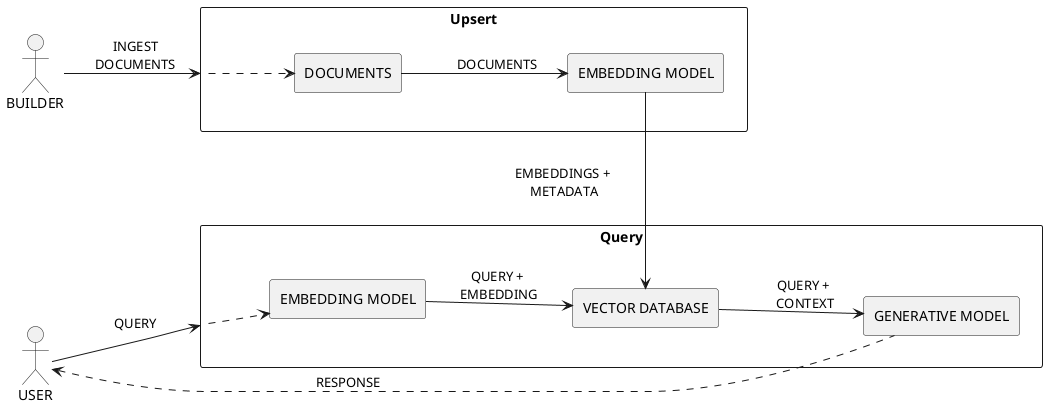 @startuml

left to right direction

' Define standalone rectangles
Actor USER
Actor BUILDER

rectangle "Query" as QUERY_SERVICE { 
    rectangle "EMBEDDING MODEL" as EMBEDDING_MODEL_1
    rectangle "VECTOR DATABASE" as VECTOR_DATABASE
    rectangle "GENERATIVE MODEL" as GENERATIVE_MODEL
}
rectangle "Upsert" as INGESTION_SERVICE {
    rectangle DOCUMENTS 
    rectangle "EMBEDDING MODEL" as EMBEDDING_MODEL_2
}

' Define the rectangle that contains other rectangles

' Define relationships
USER -down-> QUERY_SERVICE :  QUERY
QUERY_SERVICE ..> EMBEDDING_MODEL_1
EMBEDDING_MODEL_1 -down-> VECTOR_DATABASE : QUERY +\n EMBEDDING
EMBEDDING_MODEL_2 -right-> VECTOR_DATABASE : \n\n\nEMBEDDINGS +\n METADATA\n\n\n\n
VECTOR_DATABASE -down-> GENERATIVE_MODEL : QUERY +\n CONTEXT
GENERATIVE_MODEL .up.> USER : \nRESPONSE
DOCUMENTS -down-> EMBEDDING_MODEL_2 : DOCUMENTS
BUILDER --> INGESTION_SERVICE : "INGEST\nDOCUMENTS"
INGESTION_SERVICE ..> DOCUMENTS

@enduml

